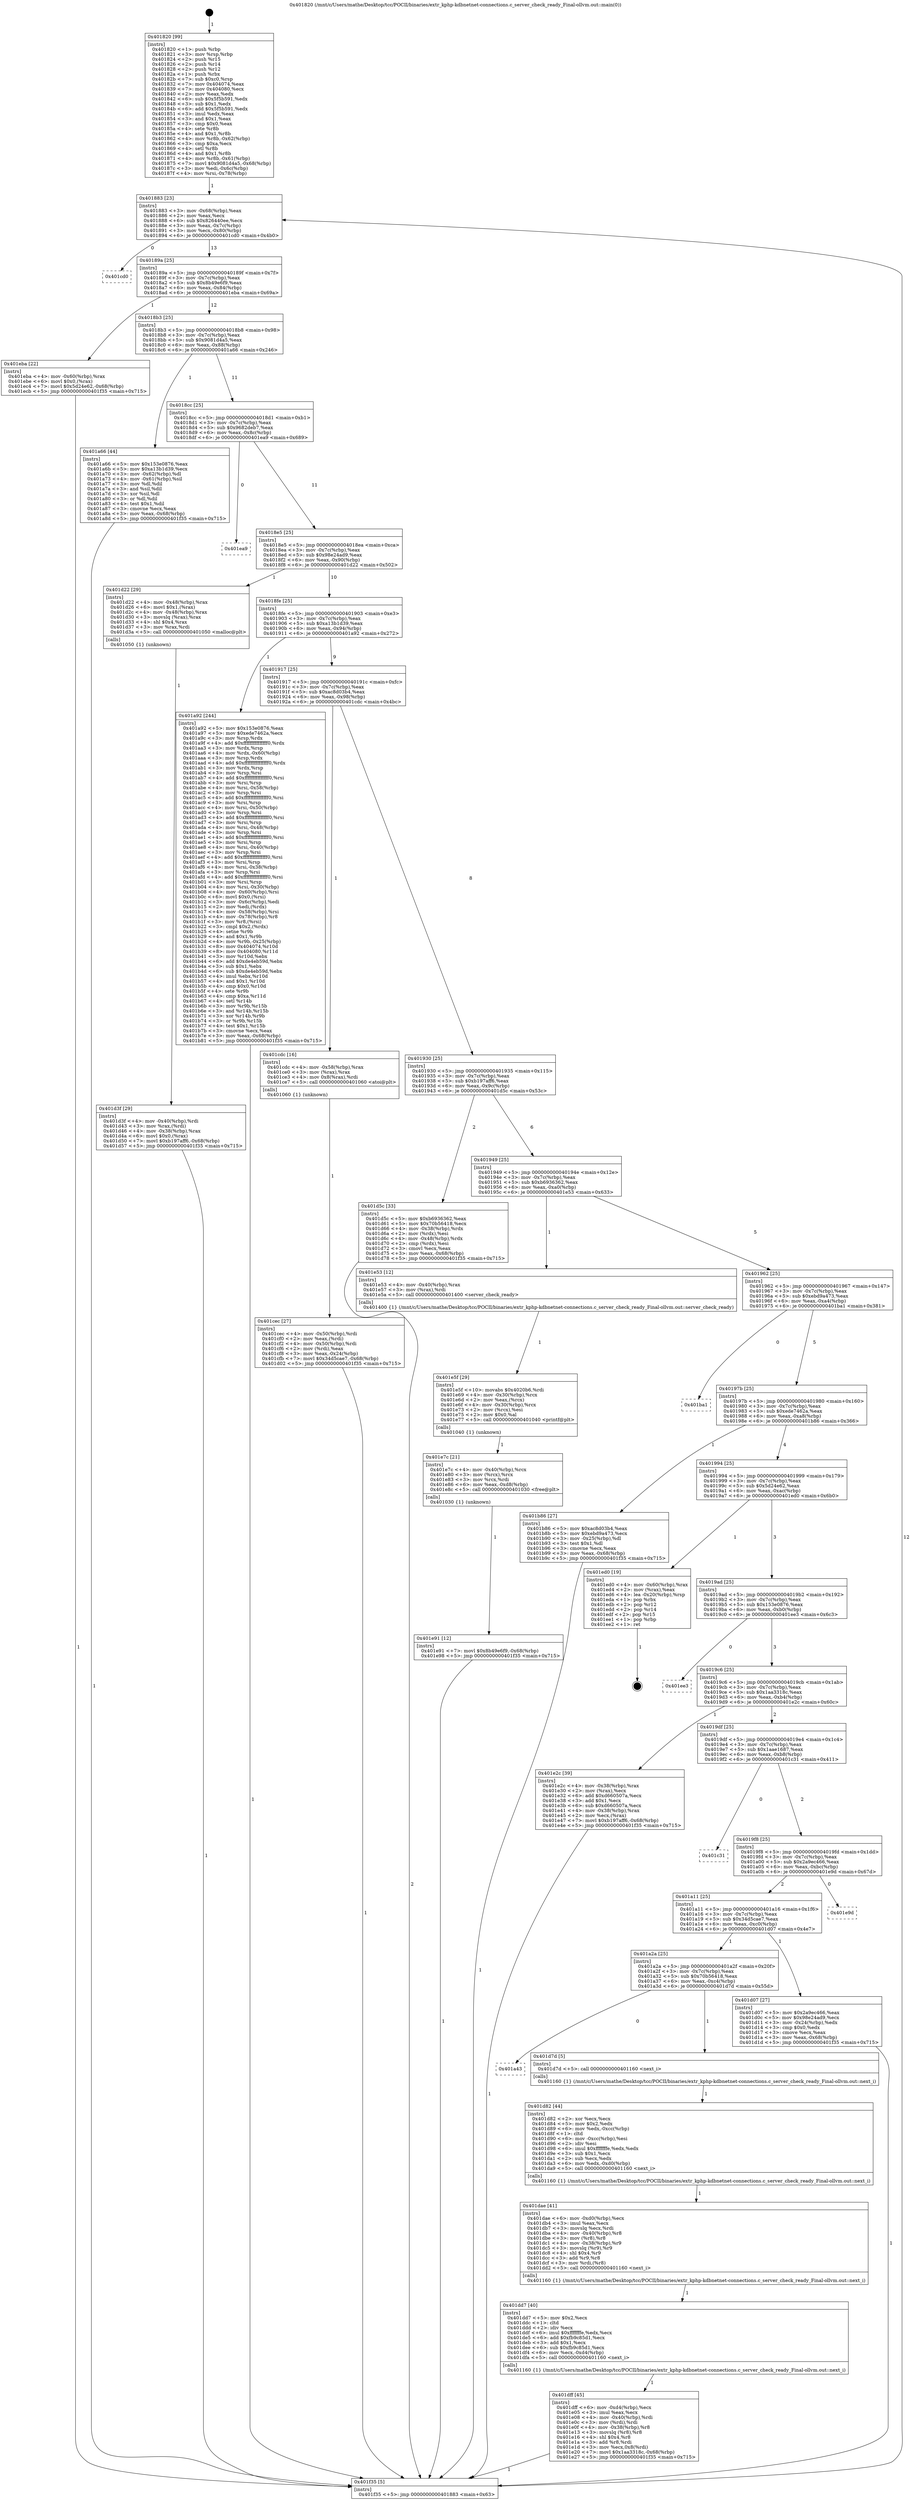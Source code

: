 digraph "0x401820" {
  label = "0x401820 (/mnt/c/Users/mathe/Desktop/tcc/POCII/binaries/extr_kphp-kdbnetnet-connections.c_server_check_ready_Final-ollvm.out::main(0))"
  labelloc = "t"
  node[shape=record]

  Entry [label="",width=0.3,height=0.3,shape=circle,fillcolor=black,style=filled]
  "0x401883" [label="{
     0x401883 [23]\l
     | [instrs]\l
     &nbsp;&nbsp;0x401883 \<+3\>: mov -0x68(%rbp),%eax\l
     &nbsp;&nbsp;0x401886 \<+2\>: mov %eax,%ecx\l
     &nbsp;&nbsp;0x401888 \<+6\>: sub $0x826440ee,%ecx\l
     &nbsp;&nbsp;0x40188e \<+3\>: mov %eax,-0x7c(%rbp)\l
     &nbsp;&nbsp;0x401891 \<+3\>: mov %ecx,-0x80(%rbp)\l
     &nbsp;&nbsp;0x401894 \<+6\>: je 0000000000401cd0 \<main+0x4b0\>\l
  }"]
  "0x401cd0" [label="{
     0x401cd0\l
  }", style=dashed]
  "0x40189a" [label="{
     0x40189a [25]\l
     | [instrs]\l
     &nbsp;&nbsp;0x40189a \<+5\>: jmp 000000000040189f \<main+0x7f\>\l
     &nbsp;&nbsp;0x40189f \<+3\>: mov -0x7c(%rbp),%eax\l
     &nbsp;&nbsp;0x4018a2 \<+5\>: sub $0x8b49e6f9,%eax\l
     &nbsp;&nbsp;0x4018a7 \<+6\>: mov %eax,-0x84(%rbp)\l
     &nbsp;&nbsp;0x4018ad \<+6\>: je 0000000000401eba \<main+0x69a\>\l
  }"]
  Exit [label="",width=0.3,height=0.3,shape=circle,fillcolor=black,style=filled,peripheries=2]
  "0x401eba" [label="{
     0x401eba [22]\l
     | [instrs]\l
     &nbsp;&nbsp;0x401eba \<+4\>: mov -0x60(%rbp),%rax\l
     &nbsp;&nbsp;0x401ebe \<+6\>: movl $0x0,(%rax)\l
     &nbsp;&nbsp;0x401ec4 \<+7\>: movl $0x5d24e62,-0x68(%rbp)\l
     &nbsp;&nbsp;0x401ecb \<+5\>: jmp 0000000000401f35 \<main+0x715\>\l
  }"]
  "0x4018b3" [label="{
     0x4018b3 [25]\l
     | [instrs]\l
     &nbsp;&nbsp;0x4018b3 \<+5\>: jmp 00000000004018b8 \<main+0x98\>\l
     &nbsp;&nbsp;0x4018b8 \<+3\>: mov -0x7c(%rbp),%eax\l
     &nbsp;&nbsp;0x4018bb \<+5\>: sub $0x9081d4a5,%eax\l
     &nbsp;&nbsp;0x4018c0 \<+6\>: mov %eax,-0x88(%rbp)\l
     &nbsp;&nbsp;0x4018c6 \<+6\>: je 0000000000401a66 \<main+0x246\>\l
  }"]
  "0x401e91" [label="{
     0x401e91 [12]\l
     | [instrs]\l
     &nbsp;&nbsp;0x401e91 \<+7\>: movl $0x8b49e6f9,-0x68(%rbp)\l
     &nbsp;&nbsp;0x401e98 \<+5\>: jmp 0000000000401f35 \<main+0x715\>\l
  }"]
  "0x401a66" [label="{
     0x401a66 [44]\l
     | [instrs]\l
     &nbsp;&nbsp;0x401a66 \<+5\>: mov $0x153e0876,%eax\l
     &nbsp;&nbsp;0x401a6b \<+5\>: mov $0xa13b1d39,%ecx\l
     &nbsp;&nbsp;0x401a70 \<+3\>: mov -0x62(%rbp),%dl\l
     &nbsp;&nbsp;0x401a73 \<+4\>: mov -0x61(%rbp),%sil\l
     &nbsp;&nbsp;0x401a77 \<+3\>: mov %dl,%dil\l
     &nbsp;&nbsp;0x401a7a \<+3\>: and %sil,%dil\l
     &nbsp;&nbsp;0x401a7d \<+3\>: xor %sil,%dl\l
     &nbsp;&nbsp;0x401a80 \<+3\>: or %dl,%dil\l
     &nbsp;&nbsp;0x401a83 \<+4\>: test $0x1,%dil\l
     &nbsp;&nbsp;0x401a87 \<+3\>: cmovne %ecx,%eax\l
     &nbsp;&nbsp;0x401a8a \<+3\>: mov %eax,-0x68(%rbp)\l
     &nbsp;&nbsp;0x401a8d \<+5\>: jmp 0000000000401f35 \<main+0x715\>\l
  }"]
  "0x4018cc" [label="{
     0x4018cc [25]\l
     | [instrs]\l
     &nbsp;&nbsp;0x4018cc \<+5\>: jmp 00000000004018d1 \<main+0xb1\>\l
     &nbsp;&nbsp;0x4018d1 \<+3\>: mov -0x7c(%rbp),%eax\l
     &nbsp;&nbsp;0x4018d4 \<+5\>: sub $0x9682deb7,%eax\l
     &nbsp;&nbsp;0x4018d9 \<+6\>: mov %eax,-0x8c(%rbp)\l
     &nbsp;&nbsp;0x4018df \<+6\>: je 0000000000401ea9 \<main+0x689\>\l
  }"]
  "0x401f35" [label="{
     0x401f35 [5]\l
     | [instrs]\l
     &nbsp;&nbsp;0x401f35 \<+5\>: jmp 0000000000401883 \<main+0x63\>\l
  }"]
  "0x401820" [label="{
     0x401820 [99]\l
     | [instrs]\l
     &nbsp;&nbsp;0x401820 \<+1\>: push %rbp\l
     &nbsp;&nbsp;0x401821 \<+3\>: mov %rsp,%rbp\l
     &nbsp;&nbsp;0x401824 \<+2\>: push %r15\l
     &nbsp;&nbsp;0x401826 \<+2\>: push %r14\l
     &nbsp;&nbsp;0x401828 \<+2\>: push %r12\l
     &nbsp;&nbsp;0x40182a \<+1\>: push %rbx\l
     &nbsp;&nbsp;0x40182b \<+7\>: sub $0xc0,%rsp\l
     &nbsp;&nbsp;0x401832 \<+7\>: mov 0x404074,%eax\l
     &nbsp;&nbsp;0x401839 \<+7\>: mov 0x404080,%ecx\l
     &nbsp;&nbsp;0x401840 \<+2\>: mov %eax,%edx\l
     &nbsp;&nbsp;0x401842 \<+6\>: sub $0x5f5b591,%edx\l
     &nbsp;&nbsp;0x401848 \<+3\>: sub $0x1,%edx\l
     &nbsp;&nbsp;0x40184b \<+6\>: add $0x5f5b591,%edx\l
     &nbsp;&nbsp;0x401851 \<+3\>: imul %edx,%eax\l
     &nbsp;&nbsp;0x401854 \<+3\>: and $0x1,%eax\l
     &nbsp;&nbsp;0x401857 \<+3\>: cmp $0x0,%eax\l
     &nbsp;&nbsp;0x40185a \<+4\>: sete %r8b\l
     &nbsp;&nbsp;0x40185e \<+4\>: and $0x1,%r8b\l
     &nbsp;&nbsp;0x401862 \<+4\>: mov %r8b,-0x62(%rbp)\l
     &nbsp;&nbsp;0x401866 \<+3\>: cmp $0xa,%ecx\l
     &nbsp;&nbsp;0x401869 \<+4\>: setl %r8b\l
     &nbsp;&nbsp;0x40186d \<+4\>: and $0x1,%r8b\l
     &nbsp;&nbsp;0x401871 \<+4\>: mov %r8b,-0x61(%rbp)\l
     &nbsp;&nbsp;0x401875 \<+7\>: movl $0x9081d4a5,-0x68(%rbp)\l
     &nbsp;&nbsp;0x40187c \<+3\>: mov %edi,-0x6c(%rbp)\l
     &nbsp;&nbsp;0x40187f \<+4\>: mov %rsi,-0x78(%rbp)\l
  }"]
  "0x401e7c" [label="{
     0x401e7c [21]\l
     | [instrs]\l
     &nbsp;&nbsp;0x401e7c \<+4\>: mov -0x40(%rbp),%rcx\l
     &nbsp;&nbsp;0x401e80 \<+3\>: mov (%rcx),%rcx\l
     &nbsp;&nbsp;0x401e83 \<+3\>: mov %rcx,%rdi\l
     &nbsp;&nbsp;0x401e86 \<+6\>: mov %eax,-0xd8(%rbp)\l
     &nbsp;&nbsp;0x401e8c \<+5\>: call 0000000000401030 \<free@plt\>\l
     | [calls]\l
     &nbsp;&nbsp;0x401030 \{1\} (unknown)\l
  }"]
  "0x401ea9" [label="{
     0x401ea9\l
  }", style=dashed]
  "0x4018e5" [label="{
     0x4018e5 [25]\l
     | [instrs]\l
     &nbsp;&nbsp;0x4018e5 \<+5\>: jmp 00000000004018ea \<main+0xca\>\l
     &nbsp;&nbsp;0x4018ea \<+3\>: mov -0x7c(%rbp),%eax\l
     &nbsp;&nbsp;0x4018ed \<+5\>: sub $0x98e24ad9,%eax\l
     &nbsp;&nbsp;0x4018f2 \<+6\>: mov %eax,-0x90(%rbp)\l
     &nbsp;&nbsp;0x4018f8 \<+6\>: je 0000000000401d22 \<main+0x502\>\l
  }"]
  "0x401e5f" [label="{
     0x401e5f [29]\l
     | [instrs]\l
     &nbsp;&nbsp;0x401e5f \<+10\>: movabs $0x4020b6,%rdi\l
     &nbsp;&nbsp;0x401e69 \<+4\>: mov -0x30(%rbp),%rcx\l
     &nbsp;&nbsp;0x401e6d \<+2\>: mov %eax,(%rcx)\l
     &nbsp;&nbsp;0x401e6f \<+4\>: mov -0x30(%rbp),%rcx\l
     &nbsp;&nbsp;0x401e73 \<+2\>: mov (%rcx),%esi\l
     &nbsp;&nbsp;0x401e75 \<+2\>: mov $0x0,%al\l
     &nbsp;&nbsp;0x401e77 \<+5\>: call 0000000000401040 \<printf@plt\>\l
     | [calls]\l
     &nbsp;&nbsp;0x401040 \{1\} (unknown)\l
  }"]
  "0x401d22" [label="{
     0x401d22 [29]\l
     | [instrs]\l
     &nbsp;&nbsp;0x401d22 \<+4\>: mov -0x48(%rbp),%rax\l
     &nbsp;&nbsp;0x401d26 \<+6\>: movl $0x1,(%rax)\l
     &nbsp;&nbsp;0x401d2c \<+4\>: mov -0x48(%rbp),%rax\l
     &nbsp;&nbsp;0x401d30 \<+3\>: movslq (%rax),%rax\l
     &nbsp;&nbsp;0x401d33 \<+4\>: shl $0x4,%rax\l
     &nbsp;&nbsp;0x401d37 \<+3\>: mov %rax,%rdi\l
     &nbsp;&nbsp;0x401d3a \<+5\>: call 0000000000401050 \<malloc@plt\>\l
     | [calls]\l
     &nbsp;&nbsp;0x401050 \{1\} (unknown)\l
  }"]
  "0x4018fe" [label="{
     0x4018fe [25]\l
     | [instrs]\l
     &nbsp;&nbsp;0x4018fe \<+5\>: jmp 0000000000401903 \<main+0xe3\>\l
     &nbsp;&nbsp;0x401903 \<+3\>: mov -0x7c(%rbp),%eax\l
     &nbsp;&nbsp;0x401906 \<+5\>: sub $0xa13b1d39,%eax\l
     &nbsp;&nbsp;0x40190b \<+6\>: mov %eax,-0x94(%rbp)\l
     &nbsp;&nbsp;0x401911 \<+6\>: je 0000000000401a92 \<main+0x272\>\l
  }"]
  "0x401dff" [label="{
     0x401dff [45]\l
     | [instrs]\l
     &nbsp;&nbsp;0x401dff \<+6\>: mov -0xd4(%rbp),%ecx\l
     &nbsp;&nbsp;0x401e05 \<+3\>: imul %eax,%ecx\l
     &nbsp;&nbsp;0x401e08 \<+4\>: mov -0x40(%rbp),%rdi\l
     &nbsp;&nbsp;0x401e0c \<+3\>: mov (%rdi),%rdi\l
     &nbsp;&nbsp;0x401e0f \<+4\>: mov -0x38(%rbp),%r8\l
     &nbsp;&nbsp;0x401e13 \<+3\>: movslq (%r8),%r8\l
     &nbsp;&nbsp;0x401e16 \<+4\>: shl $0x4,%r8\l
     &nbsp;&nbsp;0x401e1a \<+3\>: add %r8,%rdi\l
     &nbsp;&nbsp;0x401e1d \<+3\>: mov %ecx,0x8(%rdi)\l
     &nbsp;&nbsp;0x401e20 \<+7\>: movl $0x1aa3318c,-0x68(%rbp)\l
     &nbsp;&nbsp;0x401e27 \<+5\>: jmp 0000000000401f35 \<main+0x715\>\l
  }"]
  "0x401a92" [label="{
     0x401a92 [244]\l
     | [instrs]\l
     &nbsp;&nbsp;0x401a92 \<+5\>: mov $0x153e0876,%eax\l
     &nbsp;&nbsp;0x401a97 \<+5\>: mov $0xede7462a,%ecx\l
     &nbsp;&nbsp;0x401a9c \<+3\>: mov %rsp,%rdx\l
     &nbsp;&nbsp;0x401a9f \<+4\>: add $0xfffffffffffffff0,%rdx\l
     &nbsp;&nbsp;0x401aa3 \<+3\>: mov %rdx,%rsp\l
     &nbsp;&nbsp;0x401aa6 \<+4\>: mov %rdx,-0x60(%rbp)\l
     &nbsp;&nbsp;0x401aaa \<+3\>: mov %rsp,%rdx\l
     &nbsp;&nbsp;0x401aad \<+4\>: add $0xfffffffffffffff0,%rdx\l
     &nbsp;&nbsp;0x401ab1 \<+3\>: mov %rdx,%rsp\l
     &nbsp;&nbsp;0x401ab4 \<+3\>: mov %rsp,%rsi\l
     &nbsp;&nbsp;0x401ab7 \<+4\>: add $0xfffffffffffffff0,%rsi\l
     &nbsp;&nbsp;0x401abb \<+3\>: mov %rsi,%rsp\l
     &nbsp;&nbsp;0x401abe \<+4\>: mov %rsi,-0x58(%rbp)\l
     &nbsp;&nbsp;0x401ac2 \<+3\>: mov %rsp,%rsi\l
     &nbsp;&nbsp;0x401ac5 \<+4\>: add $0xfffffffffffffff0,%rsi\l
     &nbsp;&nbsp;0x401ac9 \<+3\>: mov %rsi,%rsp\l
     &nbsp;&nbsp;0x401acc \<+4\>: mov %rsi,-0x50(%rbp)\l
     &nbsp;&nbsp;0x401ad0 \<+3\>: mov %rsp,%rsi\l
     &nbsp;&nbsp;0x401ad3 \<+4\>: add $0xfffffffffffffff0,%rsi\l
     &nbsp;&nbsp;0x401ad7 \<+3\>: mov %rsi,%rsp\l
     &nbsp;&nbsp;0x401ada \<+4\>: mov %rsi,-0x48(%rbp)\l
     &nbsp;&nbsp;0x401ade \<+3\>: mov %rsp,%rsi\l
     &nbsp;&nbsp;0x401ae1 \<+4\>: add $0xfffffffffffffff0,%rsi\l
     &nbsp;&nbsp;0x401ae5 \<+3\>: mov %rsi,%rsp\l
     &nbsp;&nbsp;0x401ae8 \<+4\>: mov %rsi,-0x40(%rbp)\l
     &nbsp;&nbsp;0x401aec \<+3\>: mov %rsp,%rsi\l
     &nbsp;&nbsp;0x401aef \<+4\>: add $0xfffffffffffffff0,%rsi\l
     &nbsp;&nbsp;0x401af3 \<+3\>: mov %rsi,%rsp\l
     &nbsp;&nbsp;0x401af6 \<+4\>: mov %rsi,-0x38(%rbp)\l
     &nbsp;&nbsp;0x401afa \<+3\>: mov %rsp,%rsi\l
     &nbsp;&nbsp;0x401afd \<+4\>: add $0xfffffffffffffff0,%rsi\l
     &nbsp;&nbsp;0x401b01 \<+3\>: mov %rsi,%rsp\l
     &nbsp;&nbsp;0x401b04 \<+4\>: mov %rsi,-0x30(%rbp)\l
     &nbsp;&nbsp;0x401b08 \<+4\>: mov -0x60(%rbp),%rsi\l
     &nbsp;&nbsp;0x401b0c \<+6\>: movl $0x0,(%rsi)\l
     &nbsp;&nbsp;0x401b12 \<+3\>: mov -0x6c(%rbp),%edi\l
     &nbsp;&nbsp;0x401b15 \<+2\>: mov %edi,(%rdx)\l
     &nbsp;&nbsp;0x401b17 \<+4\>: mov -0x58(%rbp),%rsi\l
     &nbsp;&nbsp;0x401b1b \<+4\>: mov -0x78(%rbp),%r8\l
     &nbsp;&nbsp;0x401b1f \<+3\>: mov %r8,(%rsi)\l
     &nbsp;&nbsp;0x401b22 \<+3\>: cmpl $0x2,(%rdx)\l
     &nbsp;&nbsp;0x401b25 \<+4\>: setne %r9b\l
     &nbsp;&nbsp;0x401b29 \<+4\>: and $0x1,%r9b\l
     &nbsp;&nbsp;0x401b2d \<+4\>: mov %r9b,-0x25(%rbp)\l
     &nbsp;&nbsp;0x401b31 \<+8\>: mov 0x404074,%r10d\l
     &nbsp;&nbsp;0x401b39 \<+8\>: mov 0x404080,%r11d\l
     &nbsp;&nbsp;0x401b41 \<+3\>: mov %r10d,%ebx\l
     &nbsp;&nbsp;0x401b44 \<+6\>: add $0xde4eb59d,%ebx\l
     &nbsp;&nbsp;0x401b4a \<+3\>: sub $0x1,%ebx\l
     &nbsp;&nbsp;0x401b4d \<+6\>: sub $0xde4eb59d,%ebx\l
     &nbsp;&nbsp;0x401b53 \<+4\>: imul %ebx,%r10d\l
     &nbsp;&nbsp;0x401b57 \<+4\>: and $0x1,%r10d\l
     &nbsp;&nbsp;0x401b5b \<+4\>: cmp $0x0,%r10d\l
     &nbsp;&nbsp;0x401b5f \<+4\>: sete %r9b\l
     &nbsp;&nbsp;0x401b63 \<+4\>: cmp $0xa,%r11d\l
     &nbsp;&nbsp;0x401b67 \<+4\>: setl %r14b\l
     &nbsp;&nbsp;0x401b6b \<+3\>: mov %r9b,%r15b\l
     &nbsp;&nbsp;0x401b6e \<+3\>: and %r14b,%r15b\l
     &nbsp;&nbsp;0x401b71 \<+3\>: xor %r14b,%r9b\l
     &nbsp;&nbsp;0x401b74 \<+3\>: or %r9b,%r15b\l
     &nbsp;&nbsp;0x401b77 \<+4\>: test $0x1,%r15b\l
     &nbsp;&nbsp;0x401b7b \<+3\>: cmovne %ecx,%eax\l
     &nbsp;&nbsp;0x401b7e \<+3\>: mov %eax,-0x68(%rbp)\l
     &nbsp;&nbsp;0x401b81 \<+5\>: jmp 0000000000401f35 \<main+0x715\>\l
  }"]
  "0x401917" [label="{
     0x401917 [25]\l
     | [instrs]\l
     &nbsp;&nbsp;0x401917 \<+5\>: jmp 000000000040191c \<main+0xfc\>\l
     &nbsp;&nbsp;0x40191c \<+3\>: mov -0x7c(%rbp),%eax\l
     &nbsp;&nbsp;0x40191f \<+5\>: sub $0xac8d03b4,%eax\l
     &nbsp;&nbsp;0x401924 \<+6\>: mov %eax,-0x98(%rbp)\l
     &nbsp;&nbsp;0x40192a \<+6\>: je 0000000000401cdc \<main+0x4bc\>\l
  }"]
  "0x401dd7" [label="{
     0x401dd7 [40]\l
     | [instrs]\l
     &nbsp;&nbsp;0x401dd7 \<+5\>: mov $0x2,%ecx\l
     &nbsp;&nbsp;0x401ddc \<+1\>: cltd\l
     &nbsp;&nbsp;0x401ddd \<+2\>: idiv %ecx\l
     &nbsp;&nbsp;0x401ddf \<+6\>: imul $0xfffffffe,%edx,%ecx\l
     &nbsp;&nbsp;0x401de5 \<+6\>: add $0xfb9c85d1,%ecx\l
     &nbsp;&nbsp;0x401deb \<+3\>: add $0x1,%ecx\l
     &nbsp;&nbsp;0x401dee \<+6\>: sub $0xfb9c85d1,%ecx\l
     &nbsp;&nbsp;0x401df4 \<+6\>: mov %ecx,-0xd4(%rbp)\l
     &nbsp;&nbsp;0x401dfa \<+5\>: call 0000000000401160 \<next_i\>\l
     | [calls]\l
     &nbsp;&nbsp;0x401160 \{1\} (/mnt/c/Users/mathe/Desktop/tcc/POCII/binaries/extr_kphp-kdbnetnet-connections.c_server_check_ready_Final-ollvm.out::next_i)\l
  }"]
  "0x401dae" [label="{
     0x401dae [41]\l
     | [instrs]\l
     &nbsp;&nbsp;0x401dae \<+6\>: mov -0xd0(%rbp),%ecx\l
     &nbsp;&nbsp;0x401db4 \<+3\>: imul %eax,%ecx\l
     &nbsp;&nbsp;0x401db7 \<+3\>: movslq %ecx,%rdi\l
     &nbsp;&nbsp;0x401dba \<+4\>: mov -0x40(%rbp),%r8\l
     &nbsp;&nbsp;0x401dbe \<+3\>: mov (%r8),%r8\l
     &nbsp;&nbsp;0x401dc1 \<+4\>: mov -0x38(%rbp),%r9\l
     &nbsp;&nbsp;0x401dc5 \<+3\>: movslq (%r9),%r9\l
     &nbsp;&nbsp;0x401dc8 \<+4\>: shl $0x4,%r9\l
     &nbsp;&nbsp;0x401dcc \<+3\>: add %r9,%r8\l
     &nbsp;&nbsp;0x401dcf \<+3\>: mov %rdi,(%r8)\l
     &nbsp;&nbsp;0x401dd2 \<+5\>: call 0000000000401160 \<next_i\>\l
     | [calls]\l
     &nbsp;&nbsp;0x401160 \{1\} (/mnt/c/Users/mathe/Desktop/tcc/POCII/binaries/extr_kphp-kdbnetnet-connections.c_server_check_ready_Final-ollvm.out::next_i)\l
  }"]
  "0x401cdc" [label="{
     0x401cdc [16]\l
     | [instrs]\l
     &nbsp;&nbsp;0x401cdc \<+4\>: mov -0x58(%rbp),%rax\l
     &nbsp;&nbsp;0x401ce0 \<+3\>: mov (%rax),%rax\l
     &nbsp;&nbsp;0x401ce3 \<+4\>: mov 0x8(%rax),%rdi\l
     &nbsp;&nbsp;0x401ce7 \<+5\>: call 0000000000401060 \<atoi@plt\>\l
     | [calls]\l
     &nbsp;&nbsp;0x401060 \{1\} (unknown)\l
  }"]
  "0x401930" [label="{
     0x401930 [25]\l
     | [instrs]\l
     &nbsp;&nbsp;0x401930 \<+5\>: jmp 0000000000401935 \<main+0x115\>\l
     &nbsp;&nbsp;0x401935 \<+3\>: mov -0x7c(%rbp),%eax\l
     &nbsp;&nbsp;0x401938 \<+5\>: sub $0xb197aff6,%eax\l
     &nbsp;&nbsp;0x40193d \<+6\>: mov %eax,-0x9c(%rbp)\l
     &nbsp;&nbsp;0x401943 \<+6\>: je 0000000000401d5c \<main+0x53c\>\l
  }"]
  "0x401d82" [label="{
     0x401d82 [44]\l
     | [instrs]\l
     &nbsp;&nbsp;0x401d82 \<+2\>: xor %ecx,%ecx\l
     &nbsp;&nbsp;0x401d84 \<+5\>: mov $0x2,%edx\l
     &nbsp;&nbsp;0x401d89 \<+6\>: mov %edx,-0xcc(%rbp)\l
     &nbsp;&nbsp;0x401d8f \<+1\>: cltd\l
     &nbsp;&nbsp;0x401d90 \<+6\>: mov -0xcc(%rbp),%esi\l
     &nbsp;&nbsp;0x401d96 \<+2\>: idiv %esi\l
     &nbsp;&nbsp;0x401d98 \<+6\>: imul $0xfffffffe,%edx,%edx\l
     &nbsp;&nbsp;0x401d9e \<+3\>: sub $0x1,%ecx\l
     &nbsp;&nbsp;0x401da1 \<+2\>: sub %ecx,%edx\l
     &nbsp;&nbsp;0x401da3 \<+6\>: mov %edx,-0xd0(%rbp)\l
     &nbsp;&nbsp;0x401da9 \<+5\>: call 0000000000401160 \<next_i\>\l
     | [calls]\l
     &nbsp;&nbsp;0x401160 \{1\} (/mnt/c/Users/mathe/Desktop/tcc/POCII/binaries/extr_kphp-kdbnetnet-connections.c_server_check_ready_Final-ollvm.out::next_i)\l
  }"]
  "0x401d5c" [label="{
     0x401d5c [33]\l
     | [instrs]\l
     &nbsp;&nbsp;0x401d5c \<+5\>: mov $0xb6936362,%eax\l
     &nbsp;&nbsp;0x401d61 \<+5\>: mov $0x70b56418,%ecx\l
     &nbsp;&nbsp;0x401d66 \<+4\>: mov -0x38(%rbp),%rdx\l
     &nbsp;&nbsp;0x401d6a \<+2\>: mov (%rdx),%esi\l
     &nbsp;&nbsp;0x401d6c \<+4\>: mov -0x48(%rbp),%rdx\l
     &nbsp;&nbsp;0x401d70 \<+2\>: cmp (%rdx),%esi\l
     &nbsp;&nbsp;0x401d72 \<+3\>: cmovl %ecx,%eax\l
     &nbsp;&nbsp;0x401d75 \<+3\>: mov %eax,-0x68(%rbp)\l
     &nbsp;&nbsp;0x401d78 \<+5\>: jmp 0000000000401f35 \<main+0x715\>\l
  }"]
  "0x401949" [label="{
     0x401949 [25]\l
     | [instrs]\l
     &nbsp;&nbsp;0x401949 \<+5\>: jmp 000000000040194e \<main+0x12e\>\l
     &nbsp;&nbsp;0x40194e \<+3\>: mov -0x7c(%rbp),%eax\l
     &nbsp;&nbsp;0x401951 \<+5\>: sub $0xb6936362,%eax\l
     &nbsp;&nbsp;0x401956 \<+6\>: mov %eax,-0xa0(%rbp)\l
     &nbsp;&nbsp;0x40195c \<+6\>: je 0000000000401e53 \<main+0x633\>\l
  }"]
  "0x401a43" [label="{
     0x401a43\l
  }", style=dashed]
  "0x401e53" [label="{
     0x401e53 [12]\l
     | [instrs]\l
     &nbsp;&nbsp;0x401e53 \<+4\>: mov -0x40(%rbp),%rax\l
     &nbsp;&nbsp;0x401e57 \<+3\>: mov (%rax),%rdi\l
     &nbsp;&nbsp;0x401e5a \<+5\>: call 0000000000401400 \<server_check_ready\>\l
     | [calls]\l
     &nbsp;&nbsp;0x401400 \{1\} (/mnt/c/Users/mathe/Desktop/tcc/POCII/binaries/extr_kphp-kdbnetnet-connections.c_server_check_ready_Final-ollvm.out::server_check_ready)\l
  }"]
  "0x401962" [label="{
     0x401962 [25]\l
     | [instrs]\l
     &nbsp;&nbsp;0x401962 \<+5\>: jmp 0000000000401967 \<main+0x147\>\l
     &nbsp;&nbsp;0x401967 \<+3\>: mov -0x7c(%rbp),%eax\l
     &nbsp;&nbsp;0x40196a \<+5\>: sub $0xebd9a473,%eax\l
     &nbsp;&nbsp;0x40196f \<+6\>: mov %eax,-0xa4(%rbp)\l
     &nbsp;&nbsp;0x401975 \<+6\>: je 0000000000401ba1 \<main+0x381\>\l
  }"]
  "0x401d7d" [label="{
     0x401d7d [5]\l
     | [instrs]\l
     &nbsp;&nbsp;0x401d7d \<+5\>: call 0000000000401160 \<next_i\>\l
     | [calls]\l
     &nbsp;&nbsp;0x401160 \{1\} (/mnt/c/Users/mathe/Desktop/tcc/POCII/binaries/extr_kphp-kdbnetnet-connections.c_server_check_ready_Final-ollvm.out::next_i)\l
  }"]
  "0x401ba1" [label="{
     0x401ba1\l
  }", style=dashed]
  "0x40197b" [label="{
     0x40197b [25]\l
     | [instrs]\l
     &nbsp;&nbsp;0x40197b \<+5\>: jmp 0000000000401980 \<main+0x160\>\l
     &nbsp;&nbsp;0x401980 \<+3\>: mov -0x7c(%rbp),%eax\l
     &nbsp;&nbsp;0x401983 \<+5\>: sub $0xede7462a,%eax\l
     &nbsp;&nbsp;0x401988 \<+6\>: mov %eax,-0xa8(%rbp)\l
     &nbsp;&nbsp;0x40198e \<+6\>: je 0000000000401b86 \<main+0x366\>\l
  }"]
  "0x401d3f" [label="{
     0x401d3f [29]\l
     | [instrs]\l
     &nbsp;&nbsp;0x401d3f \<+4\>: mov -0x40(%rbp),%rdi\l
     &nbsp;&nbsp;0x401d43 \<+3\>: mov %rax,(%rdi)\l
     &nbsp;&nbsp;0x401d46 \<+4\>: mov -0x38(%rbp),%rax\l
     &nbsp;&nbsp;0x401d4a \<+6\>: movl $0x0,(%rax)\l
     &nbsp;&nbsp;0x401d50 \<+7\>: movl $0xb197aff6,-0x68(%rbp)\l
     &nbsp;&nbsp;0x401d57 \<+5\>: jmp 0000000000401f35 \<main+0x715\>\l
  }"]
  "0x401b86" [label="{
     0x401b86 [27]\l
     | [instrs]\l
     &nbsp;&nbsp;0x401b86 \<+5\>: mov $0xac8d03b4,%eax\l
     &nbsp;&nbsp;0x401b8b \<+5\>: mov $0xebd9a473,%ecx\l
     &nbsp;&nbsp;0x401b90 \<+3\>: mov -0x25(%rbp),%dl\l
     &nbsp;&nbsp;0x401b93 \<+3\>: test $0x1,%dl\l
     &nbsp;&nbsp;0x401b96 \<+3\>: cmovne %ecx,%eax\l
     &nbsp;&nbsp;0x401b99 \<+3\>: mov %eax,-0x68(%rbp)\l
     &nbsp;&nbsp;0x401b9c \<+5\>: jmp 0000000000401f35 \<main+0x715\>\l
  }"]
  "0x401994" [label="{
     0x401994 [25]\l
     | [instrs]\l
     &nbsp;&nbsp;0x401994 \<+5\>: jmp 0000000000401999 \<main+0x179\>\l
     &nbsp;&nbsp;0x401999 \<+3\>: mov -0x7c(%rbp),%eax\l
     &nbsp;&nbsp;0x40199c \<+5\>: sub $0x5d24e62,%eax\l
     &nbsp;&nbsp;0x4019a1 \<+6\>: mov %eax,-0xac(%rbp)\l
     &nbsp;&nbsp;0x4019a7 \<+6\>: je 0000000000401ed0 \<main+0x6b0\>\l
  }"]
  "0x401cec" [label="{
     0x401cec [27]\l
     | [instrs]\l
     &nbsp;&nbsp;0x401cec \<+4\>: mov -0x50(%rbp),%rdi\l
     &nbsp;&nbsp;0x401cf0 \<+2\>: mov %eax,(%rdi)\l
     &nbsp;&nbsp;0x401cf2 \<+4\>: mov -0x50(%rbp),%rdi\l
     &nbsp;&nbsp;0x401cf6 \<+2\>: mov (%rdi),%eax\l
     &nbsp;&nbsp;0x401cf8 \<+3\>: mov %eax,-0x24(%rbp)\l
     &nbsp;&nbsp;0x401cfb \<+7\>: movl $0x34d5cae7,-0x68(%rbp)\l
     &nbsp;&nbsp;0x401d02 \<+5\>: jmp 0000000000401f35 \<main+0x715\>\l
  }"]
  "0x401a2a" [label="{
     0x401a2a [25]\l
     | [instrs]\l
     &nbsp;&nbsp;0x401a2a \<+5\>: jmp 0000000000401a2f \<main+0x20f\>\l
     &nbsp;&nbsp;0x401a2f \<+3\>: mov -0x7c(%rbp),%eax\l
     &nbsp;&nbsp;0x401a32 \<+5\>: sub $0x70b56418,%eax\l
     &nbsp;&nbsp;0x401a37 \<+6\>: mov %eax,-0xc4(%rbp)\l
     &nbsp;&nbsp;0x401a3d \<+6\>: je 0000000000401d7d \<main+0x55d\>\l
  }"]
  "0x401ed0" [label="{
     0x401ed0 [19]\l
     | [instrs]\l
     &nbsp;&nbsp;0x401ed0 \<+4\>: mov -0x60(%rbp),%rax\l
     &nbsp;&nbsp;0x401ed4 \<+2\>: mov (%rax),%eax\l
     &nbsp;&nbsp;0x401ed6 \<+4\>: lea -0x20(%rbp),%rsp\l
     &nbsp;&nbsp;0x401eda \<+1\>: pop %rbx\l
     &nbsp;&nbsp;0x401edb \<+2\>: pop %r12\l
     &nbsp;&nbsp;0x401edd \<+2\>: pop %r14\l
     &nbsp;&nbsp;0x401edf \<+2\>: pop %r15\l
     &nbsp;&nbsp;0x401ee1 \<+1\>: pop %rbp\l
     &nbsp;&nbsp;0x401ee2 \<+1\>: ret\l
  }"]
  "0x4019ad" [label="{
     0x4019ad [25]\l
     | [instrs]\l
     &nbsp;&nbsp;0x4019ad \<+5\>: jmp 00000000004019b2 \<main+0x192\>\l
     &nbsp;&nbsp;0x4019b2 \<+3\>: mov -0x7c(%rbp),%eax\l
     &nbsp;&nbsp;0x4019b5 \<+5\>: sub $0x153e0876,%eax\l
     &nbsp;&nbsp;0x4019ba \<+6\>: mov %eax,-0xb0(%rbp)\l
     &nbsp;&nbsp;0x4019c0 \<+6\>: je 0000000000401ee3 \<main+0x6c3\>\l
  }"]
  "0x401d07" [label="{
     0x401d07 [27]\l
     | [instrs]\l
     &nbsp;&nbsp;0x401d07 \<+5\>: mov $0x2a9ec466,%eax\l
     &nbsp;&nbsp;0x401d0c \<+5\>: mov $0x98e24ad9,%ecx\l
     &nbsp;&nbsp;0x401d11 \<+3\>: mov -0x24(%rbp),%edx\l
     &nbsp;&nbsp;0x401d14 \<+3\>: cmp $0x0,%edx\l
     &nbsp;&nbsp;0x401d17 \<+3\>: cmove %ecx,%eax\l
     &nbsp;&nbsp;0x401d1a \<+3\>: mov %eax,-0x68(%rbp)\l
     &nbsp;&nbsp;0x401d1d \<+5\>: jmp 0000000000401f35 \<main+0x715\>\l
  }"]
  "0x401ee3" [label="{
     0x401ee3\l
  }", style=dashed]
  "0x4019c6" [label="{
     0x4019c6 [25]\l
     | [instrs]\l
     &nbsp;&nbsp;0x4019c6 \<+5\>: jmp 00000000004019cb \<main+0x1ab\>\l
     &nbsp;&nbsp;0x4019cb \<+3\>: mov -0x7c(%rbp),%eax\l
     &nbsp;&nbsp;0x4019ce \<+5\>: sub $0x1aa3318c,%eax\l
     &nbsp;&nbsp;0x4019d3 \<+6\>: mov %eax,-0xb4(%rbp)\l
     &nbsp;&nbsp;0x4019d9 \<+6\>: je 0000000000401e2c \<main+0x60c\>\l
  }"]
  "0x401a11" [label="{
     0x401a11 [25]\l
     | [instrs]\l
     &nbsp;&nbsp;0x401a11 \<+5\>: jmp 0000000000401a16 \<main+0x1f6\>\l
     &nbsp;&nbsp;0x401a16 \<+3\>: mov -0x7c(%rbp),%eax\l
     &nbsp;&nbsp;0x401a19 \<+5\>: sub $0x34d5cae7,%eax\l
     &nbsp;&nbsp;0x401a1e \<+6\>: mov %eax,-0xc0(%rbp)\l
     &nbsp;&nbsp;0x401a24 \<+6\>: je 0000000000401d07 \<main+0x4e7\>\l
  }"]
  "0x401e2c" [label="{
     0x401e2c [39]\l
     | [instrs]\l
     &nbsp;&nbsp;0x401e2c \<+4\>: mov -0x38(%rbp),%rax\l
     &nbsp;&nbsp;0x401e30 \<+2\>: mov (%rax),%ecx\l
     &nbsp;&nbsp;0x401e32 \<+6\>: add $0xd660507a,%ecx\l
     &nbsp;&nbsp;0x401e38 \<+3\>: add $0x1,%ecx\l
     &nbsp;&nbsp;0x401e3b \<+6\>: sub $0xd660507a,%ecx\l
     &nbsp;&nbsp;0x401e41 \<+4\>: mov -0x38(%rbp),%rax\l
     &nbsp;&nbsp;0x401e45 \<+2\>: mov %ecx,(%rax)\l
     &nbsp;&nbsp;0x401e47 \<+7\>: movl $0xb197aff6,-0x68(%rbp)\l
     &nbsp;&nbsp;0x401e4e \<+5\>: jmp 0000000000401f35 \<main+0x715\>\l
  }"]
  "0x4019df" [label="{
     0x4019df [25]\l
     | [instrs]\l
     &nbsp;&nbsp;0x4019df \<+5\>: jmp 00000000004019e4 \<main+0x1c4\>\l
     &nbsp;&nbsp;0x4019e4 \<+3\>: mov -0x7c(%rbp),%eax\l
     &nbsp;&nbsp;0x4019e7 \<+5\>: sub $0x1aae1687,%eax\l
     &nbsp;&nbsp;0x4019ec \<+6\>: mov %eax,-0xb8(%rbp)\l
     &nbsp;&nbsp;0x4019f2 \<+6\>: je 0000000000401c31 \<main+0x411\>\l
  }"]
  "0x401e9d" [label="{
     0x401e9d\l
  }", style=dashed]
  "0x401c31" [label="{
     0x401c31\l
  }", style=dashed]
  "0x4019f8" [label="{
     0x4019f8 [25]\l
     | [instrs]\l
     &nbsp;&nbsp;0x4019f8 \<+5\>: jmp 00000000004019fd \<main+0x1dd\>\l
     &nbsp;&nbsp;0x4019fd \<+3\>: mov -0x7c(%rbp),%eax\l
     &nbsp;&nbsp;0x401a00 \<+5\>: sub $0x2a9ec466,%eax\l
     &nbsp;&nbsp;0x401a05 \<+6\>: mov %eax,-0xbc(%rbp)\l
     &nbsp;&nbsp;0x401a0b \<+6\>: je 0000000000401e9d \<main+0x67d\>\l
  }"]
  Entry -> "0x401820" [label=" 1"]
  "0x401883" -> "0x401cd0" [label=" 0"]
  "0x401883" -> "0x40189a" [label=" 13"]
  "0x401ed0" -> Exit [label=" 1"]
  "0x40189a" -> "0x401eba" [label=" 1"]
  "0x40189a" -> "0x4018b3" [label=" 12"]
  "0x401eba" -> "0x401f35" [label=" 1"]
  "0x4018b3" -> "0x401a66" [label=" 1"]
  "0x4018b3" -> "0x4018cc" [label=" 11"]
  "0x401a66" -> "0x401f35" [label=" 1"]
  "0x401820" -> "0x401883" [label=" 1"]
  "0x401f35" -> "0x401883" [label=" 12"]
  "0x401e91" -> "0x401f35" [label=" 1"]
  "0x4018cc" -> "0x401ea9" [label=" 0"]
  "0x4018cc" -> "0x4018e5" [label=" 11"]
  "0x401e7c" -> "0x401e91" [label=" 1"]
  "0x4018e5" -> "0x401d22" [label=" 1"]
  "0x4018e5" -> "0x4018fe" [label=" 10"]
  "0x401e5f" -> "0x401e7c" [label=" 1"]
  "0x4018fe" -> "0x401a92" [label=" 1"]
  "0x4018fe" -> "0x401917" [label=" 9"]
  "0x401e53" -> "0x401e5f" [label=" 1"]
  "0x401a92" -> "0x401f35" [label=" 1"]
  "0x401e2c" -> "0x401f35" [label=" 1"]
  "0x401917" -> "0x401cdc" [label=" 1"]
  "0x401917" -> "0x401930" [label=" 8"]
  "0x401dff" -> "0x401f35" [label=" 1"]
  "0x401930" -> "0x401d5c" [label=" 2"]
  "0x401930" -> "0x401949" [label=" 6"]
  "0x401dd7" -> "0x401dff" [label=" 1"]
  "0x401949" -> "0x401e53" [label=" 1"]
  "0x401949" -> "0x401962" [label=" 5"]
  "0x401dae" -> "0x401dd7" [label=" 1"]
  "0x401962" -> "0x401ba1" [label=" 0"]
  "0x401962" -> "0x40197b" [label=" 5"]
  "0x401d82" -> "0x401dae" [label=" 1"]
  "0x40197b" -> "0x401b86" [label=" 1"]
  "0x40197b" -> "0x401994" [label=" 4"]
  "0x401b86" -> "0x401f35" [label=" 1"]
  "0x401cdc" -> "0x401cec" [label=" 1"]
  "0x401cec" -> "0x401f35" [label=" 1"]
  "0x401a2a" -> "0x401a43" [label=" 0"]
  "0x401994" -> "0x401ed0" [label=" 1"]
  "0x401994" -> "0x4019ad" [label=" 3"]
  "0x401a2a" -> "0x401d7d" [label=" 1"]
  "0x4019ad" -> "0x401ee3" [label=" 0"]
  "0x4019ad" -> "0x4019c6" [label=" 3"]
  "0x401d7d" -> "0x401d82" [label=" 1"]
  "0x4019c6" -> "0x401e2c" [label=" 1"]
  "0x4019c6" -> "0x4019df" [label=" 2"]
  "0x401d3f" -> "0x401f35" [label=" 1"]
  "0x4019df" -> "0x401c31" [label=" 0"]
  "0x4019df" -> "0x4019f8" [label=" 2"]
  "0x401d22" -> "0x401d3f" [label=" 1"]
  "0x4019f8" -> "0x401e9d" [label=" 0"]
  "0x4019f8" -> "0x401a11" [label=" 2"]
  "0x401d5c" -> "0x401f35" [label=" 2"]
  "0x401a11" -> "0x401d07" [label=" 1"]
  "0x401a11" -> "0x401a2a" [label=" 1"]
  "0x401d07" -> "0x401f35" [label=" 1"]
}
